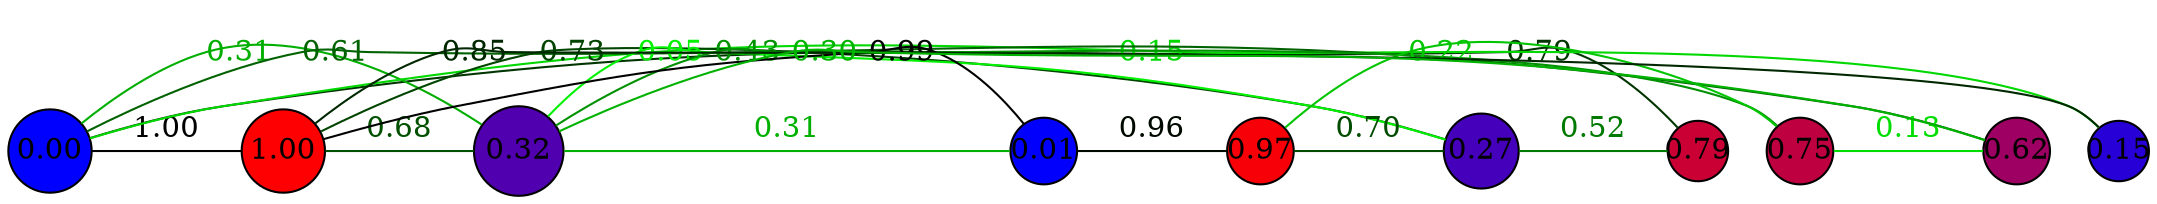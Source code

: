 graph G {
    splines=true;
    overlap=false;
    sep="1.0";
    edge [minlen=2, constraint=false];
    0 [label="0.00", style=filled, fillcolor="#0000ff", width=0.55, height=0.55, fixedsize=true, shape=circle];
    1 [label="0.27", style=filled, fillcolor="#4400bb", width=0.50, height=0.50, fixedsize=true, shape=circle];
    2 [label="0.75", style=filled, fillcolor="#be0041", width=0.45, height=0.45, fixedsize=true, shape=circle];
    3 [label="1.00", style=filled, fillcolor="#fe0001", width=0.55, height=0.55, fixedsize=true, shape=circle];
    4 [label="0.79", style=filled, fillcolor="#ca0035", width=0.40, height=0.40, fixedsize=true, shape=circle];
    5 [label="0.32", style=filled, fillcolor="#5000af", width=0.60, height=0.60, fixedsize=true, shape=circle];
    6 [label="0.01", style=filled, fillcolor="#0200fd", width=0.45, height=0.45, fixedsize=true, shape=circle];
    7 [label="0.15", style=filled, fillcolor="#2700d8", width=0.40, height=0.40, fixedsize=true, shape=circle];
    8 [label="0.62", style=filled, fillcolor="#9d0062", width=0.45, height=0.45, fixedsize=true, shape=circle];
    9 [label="0.97", style=filled, fillcolor="#f70008", width=0.45, height=0.45, fixedsize=true, shape=circle];
    0 -- 3 [weight=1.00, color="#000000", fontcolor="#000000", label="1.00"];
    0 -- 4 [weight=0.79, color="#003500", fontcolor="#003500", label="0.79"];
    0 -- 5 [weight=0.31, color="#00ae00", fontcolor="#00ae00", label="0.31"];
    0 -- 7 [weight=0.15, color="#00d800", fontcolor="#00d800", label="0.15"];
    0 -- 8 [weight=0.61, color="#006200", fontcolor="#006200", label="0.61"];
    1 -- 3 [weight=0.73, color="#004400", fontcolor="#004400", label="0.73"];
    1 -- 4 [weight=0.52, color="#007900", fontcolor="#007900", label="0.52"];
    1 -- 5 [weight=0.05, color="#00f200", fontcolor="#00f200", label="0.05"];
    1 -- 9 [weight=0.70, color="#004b00", fontcolor="#004b00", label="0.70"];
    2 -- 5 [weight=0.43, color="#009100", fontcolor="#009100", label="0.43"];
    2 -- 8 [weight=0.13, color="#00dd00", fontcolor="#00dd00", label="0.13"];
    2 -- 9 [weight=0.22, color="#00c500", fontcolor="#00c500", label="0.22"];
    3 -- 5 [weight=0.68, color="#005000", fontcolor="#005000", label="0.68"];
    3 -- 6 [weight=0.99, color="#000200", fontcolor="#000200", label="0.99"];
    3 -- 7 [weight=0.85, color="#002700", fontcolor="#002700", label="0.85"];
    5 -- 6 [weight=0.31, color="#00b000", fontcolor="#00b000", label="0.31"];
    5 -- 8 [weight=0.30, color="#00b200", fontcolor="#00b200", label="0.30"];
    6 -- 9 [weight=0.96, color="#000900", fontcolor="#000900", label="0.96"];
}
